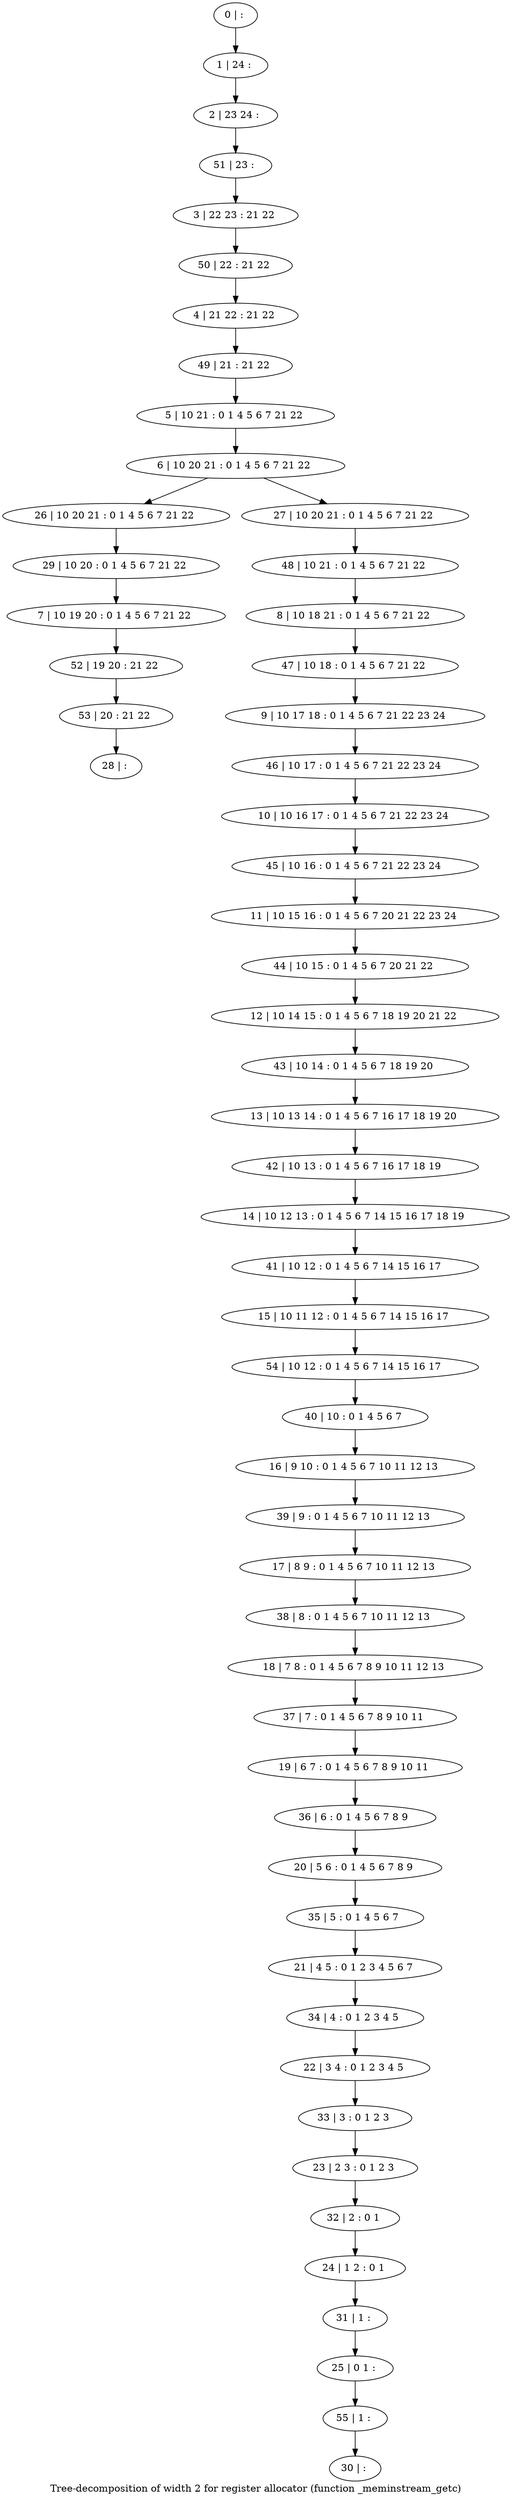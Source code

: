 digraph G {
graph [label="Tree-decomposition of width 2 for register allocator (function _meminstream_getc)"]
0[label="0 | : "];
1[label="1 | 24 : "];
2[label="2 | 23 24 : "];
3[label="3 | 22 23 : 21 22 "];
4[label="4 | 21 22 : 21 22 "];
5[label="5 | 10 21 : 0 1 4 5 6 7 21 22 "];
6[label="6 | 10 20 21 : 0 1 4 5 6 7 21 22 "];
7[label="7 | 10 19 20 : 0 1 4 5 6 7 21 22 "];
8[label="8 | 10 18 21 : 0 1 4 5 6 7 21 22 "];
9[label="9 | 10 17 18 : 0 1 4 5 6 7 21 22 23 24 "];
10[label="10 | 10 16 17 : 0 1 4 5 6 7 21 22 23 24 "];
11[label="11 | 10 15 16 : 0 1 4 5 6 7 20 21 22 23 24 "];
12[label="12 | 10 14 15 : 0 1 4 5 6 7 18 19 20 21 22 "];
13[label="13 | 10 13 14 : 0 1 4 5 6 7 16 17 18 19 20 "];
14[label="14 | 10 12 13 : 0 1 4 5 6 7 14 15 16 17 18 19 "];
15[label="15 | 10 11 12 : 0 1 4 5 6 7 14 15 16 17 "];
16[label="16 | 9 10 : 0 1 4 5 6 7 10 11 12 13 "];
17[label="17 | 8 9 : 0 1 4 5 6 7 10 11 12 13 "];
18[label="18 | 7 8 : 0 1 4 5 6 7 8 9 10 11 12 13 "];
19[label="19 | 6 7 : 0 1 4 5 6 7 8 9 10 11 "];
20[label="20 | 5 6 : 0 1 4 5 6 7 8 9 "];
21[label="21 | 4 5 : 0 1 2 3 4 5 6 7 "];
22[label="22 | 3 4 : 0 1 2 3 4 5 "];
23[label="23 | 2 3 : 0 1 2 3 "];
24[label="24 | 1 2 : 0 1 "];
25[label="25 | 0 1 : "];
26[label="26 | 10 20 21 : 0 1 4 5 6 7 21 22 "];
27[label="27 | 10 20 21 : 0 1 4 5 6 7 21 22 "];
28[label="28 | : "];
29[label="29 | 10 20 : 0 1 4 5 6 7 21 22 "];
30[label="30 | : "];
31[label="31 | 1 : "];
32[label="32 | 2 : 0 1 "];
33[label="33 | 3 : 0 1 2 3 "];
34[label="34 | 4 : 0 1 2 3 4 5 "];
35[label="35 | 5 : 0 1 4 5 6 7 "];
36[label="36 | 6 : 0 1 4 5 6 7 8 9 "];
37[label="37 | 7 : 0 1 4 5 6 7 8 9 10 11 "];
38[label="38 | 8 : 0 1 4 5 6 7 10 11 12 13 "];
39[label="39 | 9 : 0 1 4 5 6 7 10 11 12 13 "];
40[label="40 | 10 : 0 1 4 5 6 7 "];
41[label="41 | 10 12 : 0 1 4 5 6 7 14 15 16 17 "];
42[label="42 | 10 13 : 0 1 4 5 6 7 16 17 18 19 "];
43[label="43 | 10 14 : 0 1 4 5 6 7 18 19 20 "];
44[label="44 | 10 15 : 0 1 4 5 6 7 20 21 22 "];
45[label="45 | 10 16 : 0 1 4 5 6 7 21 22 23 24 "];
46[label="46 | 10 17 : 0 1 4 5 6 7 21 22 23 24 "];
47[label="47 | 10 18 : 0 1 4 5 6 7 21 22 "];
48[label="48 | 10 21 : 0 1 4 5 6 7 21 22 "];
49[label="49 | 21 : 21 22 "];
50[label="50 | 22 : 21 22 "];
51[label="51 | 23 : "];
52[label="52 | 19 20 : 21 22 "];
53[label="53 | 20 : 21 22 "];
54[label="54 | 10 12 : 0 1 4 5 6 7 14 15 16 17 "];
55[label="55 | 1 : "];
0->1 ;
1->2 ;
5->6 ;
6->26 ;
6->27 ;
29->7 ;
26->29 ;
31->25 ;
24->31 ;
32->24 ;
23->32 ;
33->23 ;
22->33 ;
34->22 ;
21->34 ;
35->21 ;
20->35 ;
36->20 ;
19->36 ;
37->19 ;
18->37 ;
38->18 ;
17->38 ;
39->17 ;
16->39 ;
40->16 ;
41->15 ;
14->41 ;
42->14 ;
13->42 ;
43->13 ;
12->43 ;
44->12 ;
11->44 ;
45->11 ;
10->45 ;
46->10 ;
9->46 ;
47->9 ;
8->47 ;
48->8 ;
27->48 ;
49->5 ;
4->49 ;
50->4 ;
3->50 ;
51->3 ;
2->51 ;
7->52 ;
53->28 ;
52->53 ;
54->40 ;
15->54 ;
55->30 ;
25->55 ;
}
